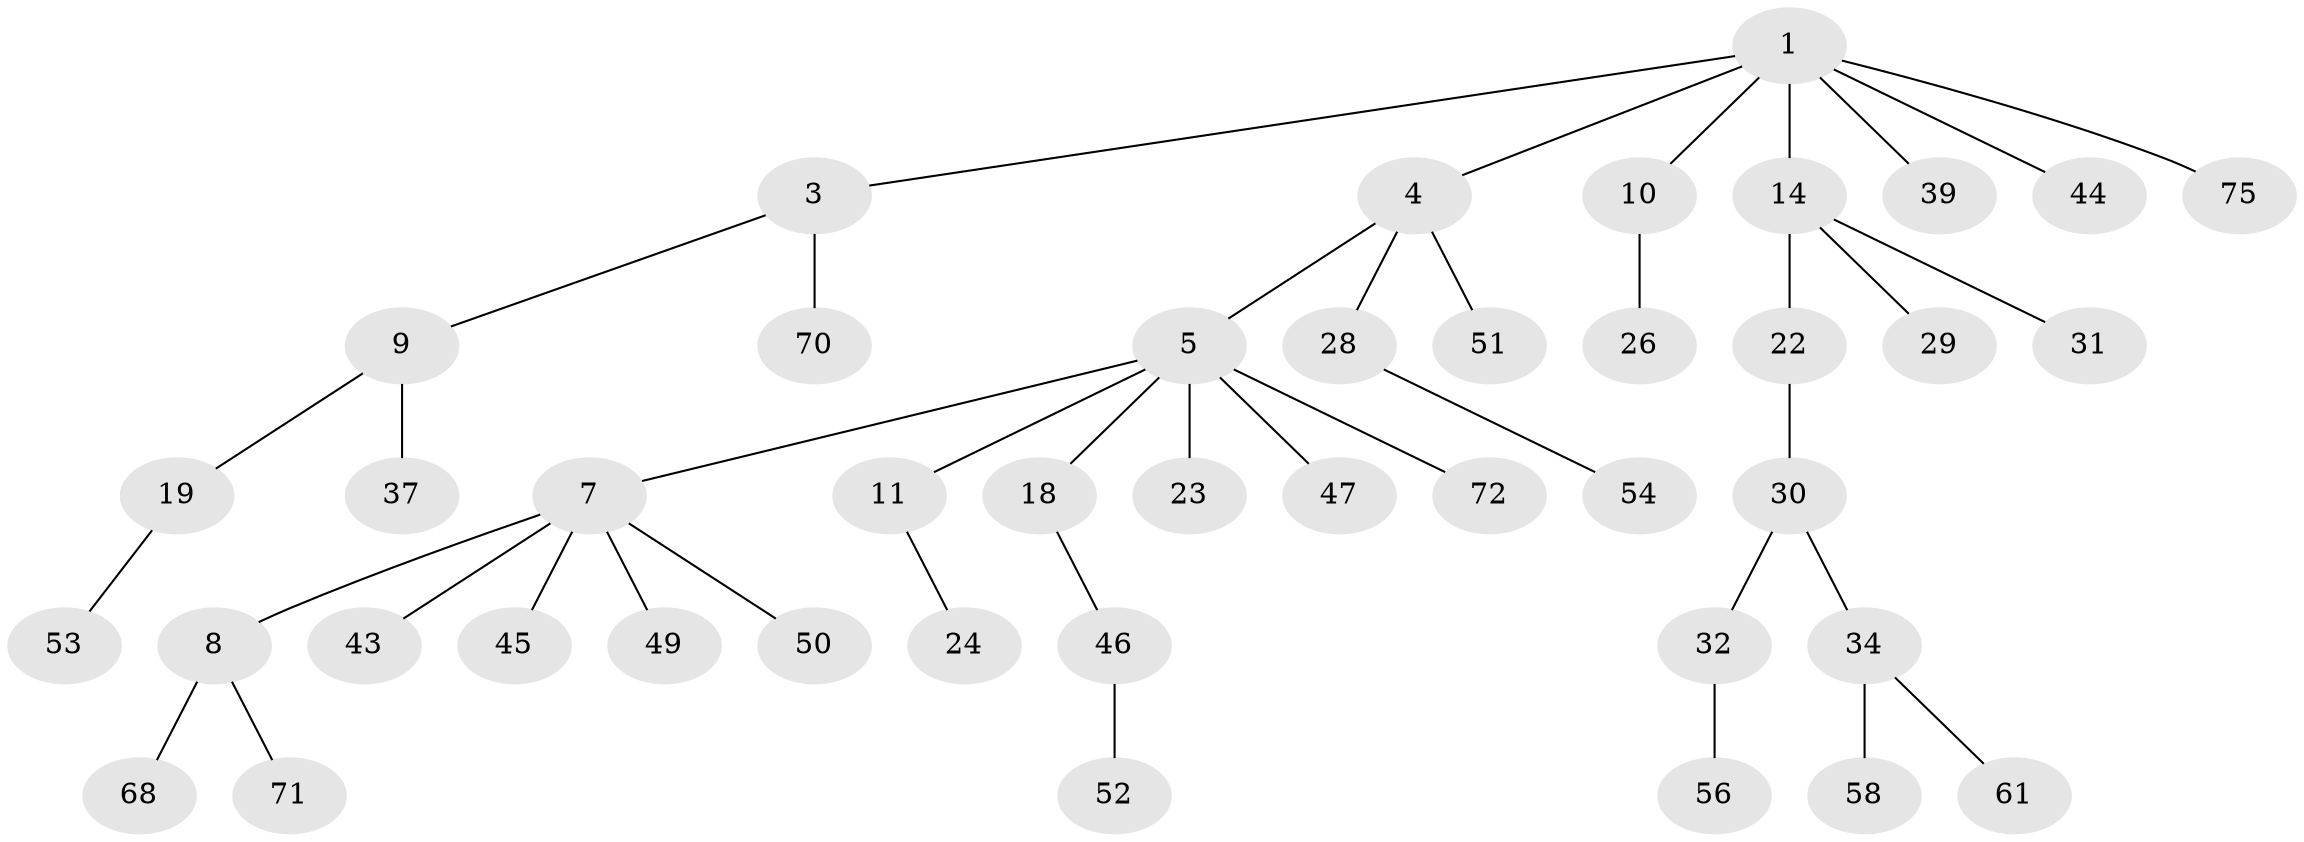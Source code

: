 // original degree distribution, {6: 0.011494252873563218, 3: 0.14942528735632185, 4: 0.06896551724137931, 5: 0.05747126436781609, 2: 0.1839080459770115, 1: 0.5287356321839081}
// Generated by graph-tools (version 1.1) at 2025/15/03/09/25 04:15:25]
// undirected, 43 vertices, 42 edges
graph export_dot {
graph [start="1"]
  node [color=gray90,style=filled];
  1 [super="+2"];
  3;
  4;
  5 [super="+6"];
  7 [super="+12+15+13"];
  8;
  9 [super="+16"];
  10 [super="+27+25"];
  11;
  14 [super="+17"];
  18 [super="+42"];
  19 [super="+67"];
  22 [super="+60"];
  23;
  24;
  26;
  28 [super="+84+86+66+33"];
  29 [super="+36"];
  30;
  31;
  32;
  34 [super="+35"];
  37 [super="+65+63+59+48"];
  39;
  43;
  44;
  45;
  46;
  47;
  49;
  50 [super="+62"];
  51 [super="+55+57"];
  52;
  53;
  54;
  56;
  58 [super="+77+78"];
  61;
  68;
  70 [super="+82"];
  71;
  72;
  75;
  1 -- 3;
  1 -- 10;
  1 -- 39;
  1 -- 44;
  1 -- 75;
  1 -- 4;
  1 -- 14;
  3 -- 9;
  3 -- 70;
  4 -- 5;
  4 -- 28;
  4 -- 51;
  5 -- 7;
  5 -- 23;
  5 -- 72;
  5 -- 18;
  5 -- 11;
  5 -- 47;
  7 -- 8;
  7 -- 50;
  7 -- 49;
  7 -- 43;
  7 -- 45;
  8 -- 68;
  8 -- 71;
  9 -- 19;
  9 -- 37;
  10 -- 26;
  11 -- 24;
  14 -- 31;
  14 -- 29;
  14 -- 22;
  18 -- 46;
  19 -- 53;
  22 -- 30;
  28 -- 54;
  30 -- 32;
  30 -- 34;
  32 -- 56;
  34 -- 58;
  34 -- 61;
  46 -- 52;
}
